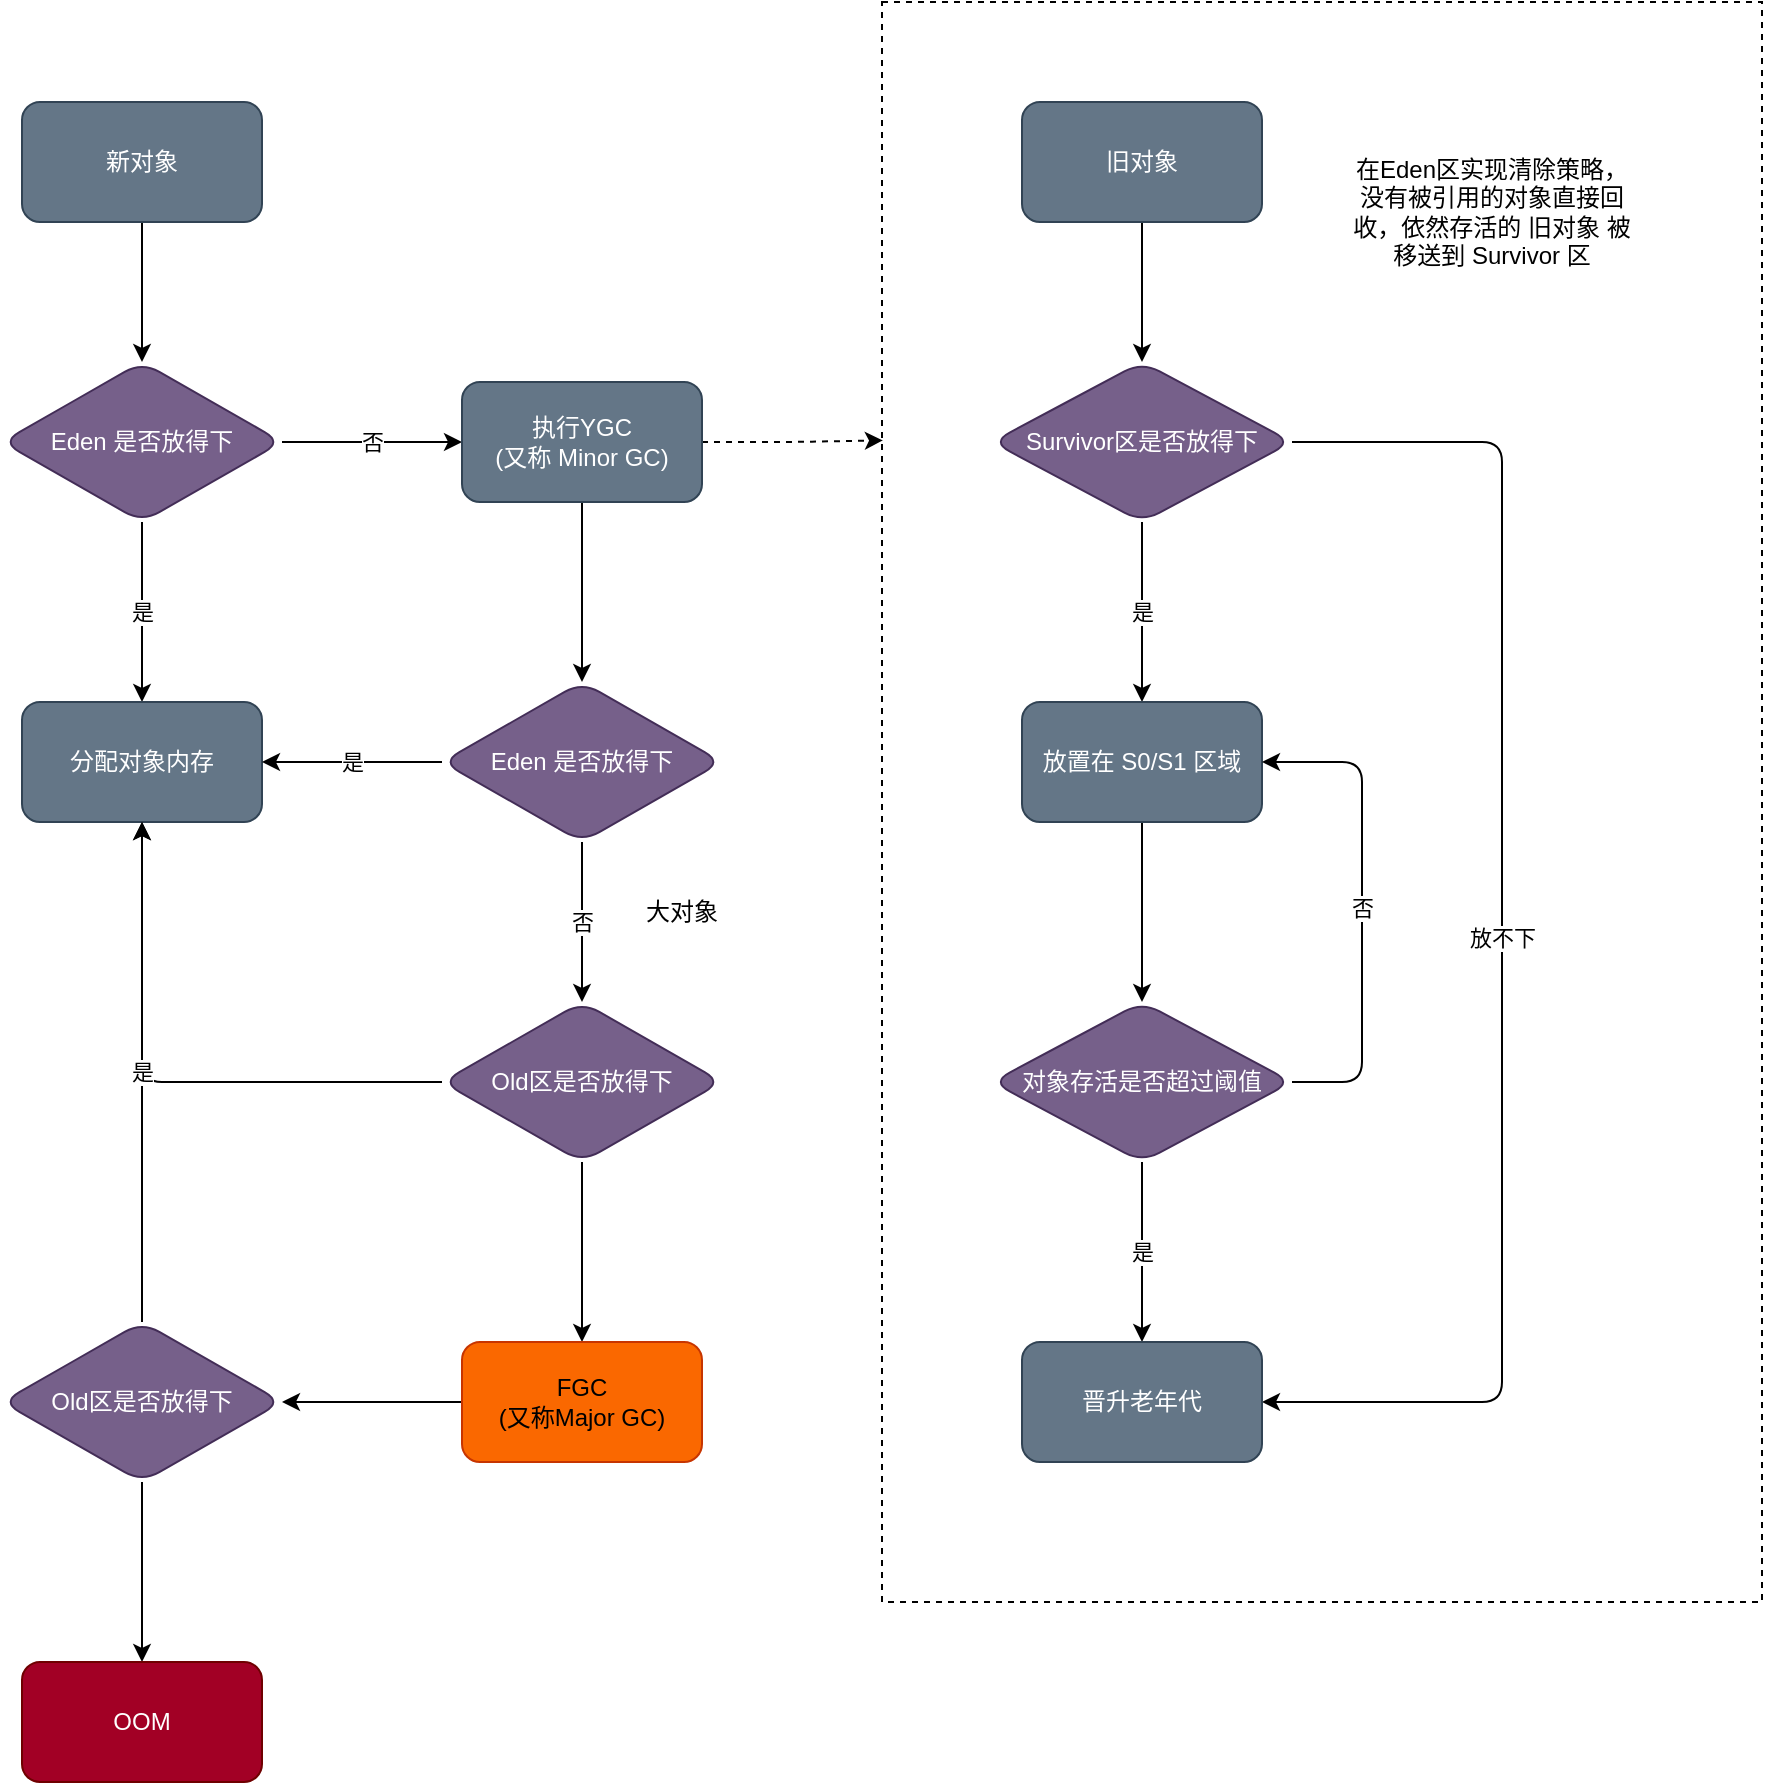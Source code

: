 <mxfile>
    <diagram id="4S29q-7eoYEsWGFi88oo" name="Page-1">
        <mxGraphModel dx="990" dy="1086" grid="1" gridSize="10" guides="1" tooltips="1" connect="1" arrows="1" fold="1" page="1" pageScale="1" pageWidth="850" pageHeight="1100" math="0" shadow="0">
            <root>
                <mxCell id="0"/>
                <mxCell id="1" parent="0"/>
                <mxCell id="47" value="" style="rounded=0;whiteSpace=wrap;html=1;dashed=1;" vertex="1" parent="1">
                    <mxGeometry x="560" y="120" width="440" height="800" as="geometry"/>
                </mxCell>
                <mxCell id="6" value="" style="edgeStyle=none;html=1;" edge="1" parent="1" source="2" target="5">
                    <mxGeometry relative="1" as="geometry"/>
                </mxCell>
                <mxCell id="2" value="新对象" style="rounded=1;whiteSpace=wrap;html=1;fillColor=#647687;strokeColor=#314354;fontColor=#ffffff;" vertex="1" parent="1">
                    <mxGeometry x="130" y="170" width="120" height="60" as="geometry"/>
                </mxCell>
                <mxCell id="8" value="是" style="edgeStyle=none;html=1;" edge="1" parent="1" source="5" target="7">
                    <mxGeometry relative="1" as="geometry"/>
                </mxCell>
                <mxCell id="14" value="否" style="edgeStyle=none;html=1;" edge="1" parent="1" source="5" target="13">
                    <mxGeometry relative="1" as="geometry"/>
                </mxCell>
                <mxCell id="5" value="Eden 是否放得下" style="rhombus;whiteSpace=wrap;html=1;rounded=1;fillColor=#76608a;fontColor=#ffffff;strokeColor=#432D57;" vertex="1" parent="1">
                    <mxGeometry x="120" y="300" width="140" height="80" as="geometry"/>
                </mxCell>
                <mxCell id="7" value="分配对象内存" style="whiteSpace=wrap;html=1;rounded=1;fillColor=#647687;strokeColor=#314354;fontColor=#ffffff;" vertex="1" parent="1">
                    <mxGeometry x="130" y="470" width="120" height="60" as="geometry"/>
                </mxCell>
                <mxCell id="16" value="" style="edgeStyle=none;html=1;" edge="1" parent="1" source="13" target="17">
                    <mxGeometry relative="1" as="geometry">
                        <mxPoint x="432.364" y="444.364" as="targetPoint"/>
                    </mxGeometry>
                </mxCell>
                <mxCell id="49" style="edgeStyle=orthogonalEdgeStyle;html=1;entryX=0.001;entryY=0.274;entryDx=0;entryDy=0;dashed=1;entryPerimeter=0;" edge="1" parent="1" source="13" target="47">
                    <mxGeometry relative="1" as="geometry">
                        <Array as="points">
                            <mxPoint x="515" y="340"/>
                            <mxPoint x="515" y="339"/>
                        </Array>
                    </mxGeometry>
                </mxCell>
                <mxCell id="13" value="执行YGC&lt;br&gt;(又称 Minor GC)" style="rounded=1;whiteSpace=wrap;html=1;fillColor=#647687;strokeColor=#314354;fontColor=#ffffff;" vertex="1" parent="1">
                    <mxGeometry x="350" y="310" width="120" height="60" as="geometry"/>
                </mxCell>
                <mxCell id="18" value="是" style="edgeStyle=none;html=1;entryX=1;entryY=0.5;entryDx=0;entryDy=0;" edge="1" parent="1" source="17" target="7">
                    <mxGeometry relative="1" as="geometry"/>
                </mxCell>
                <mxCell id="20" value="否" style="edgeStyle=none;html=1;" edge="1" parent="1" source="17" target="19">
                    <mxGeometry relative="1" as="geometry"/>
                </mxCell>
                <mxCell id="17" value="Eden 是否放得下" style="rhombus;whiteSpace=wrap;html=1;rounded=1;fillColor=#76608a;fontColor=#ffffff;strokeColor=#432D57;" vertex="1" parent="1">
                    <mxGeometry x="340" y="460" width="140" height="80" as="geometry"/>
                </mxCell>
                <mxCell id="21" value="" style="edgeStyle=orthogonalEdgeStyle;html=1;entryX=0.5;entryY=1;entryDx=0;entryDy=0;" edge="1" parent="1" source="19" target="7">
                    <mxGeometry relative="1" as="geometry"/>
                </mxCell>
                <mxCell id="24" value="" style="edgeStyle=orthogonalEdgeStyle;html=1;" edge="1" parent="1" source="19" target="23">
                    <mxGeometry relative="1" as="geometry"/>
                </mxCell>
                <mxCell id="19" value="Old区是否放得下" style="rhombus;whiteSpace=wrap;html=1;rounded=1;fillColor=#76608a;fontColor=#ffffff;strokeColor=#432D57;" vertex="1" parent="1">
                    <mxGeometry x="340" y="620" width="140" height="80" as="geometry"/>
                </mxCell>
                <mxCell id="22" value="大对象" style="text;html=1;strokeColor=none;fillColor=none;align=center;verticalAlign=middle;whiteSpace=wrap;rounded=0;" vertex="1" parent="1">
                    <mxGeometry x="430" y="560" width="60" height="30" as="geometry"/>
                </mxCell>
                <mxCell id="29" style="edgeStyle=orthogonalEdgeStyle;html=1;entryX=1;entryY=0.5;entryDx=0;entryDy=0;" edge="1" parent="1" source="23" target="27">
                    <mxGeometry relative="1" as="geometry"/>
                </mxCell>
                <mxCell id="23" value="FGC&lt;br&gt;(又称Major GC)" style="whiteSpace=wrap;html=1;rounded=1;fillColor=#fa6800;fontColor=#000000;strokeColor=#C73500;" vertex="1" parent="1">
                    <mxGeometry x="350" y="790" width="120" height="60" as="geometry"/>
                </mxCell>
                <mxCell id="30" value="是" style="edgeStyle=orthogonalEdgeStyle;html=1;entryX=0.5;entryY=1;entryDx=0;entryDy=0;" edge="1" parent="1" source="27" target="7">
                    <mxGeometry relative="1" as="geometry"/>
                </mxCell>
                <mxCell id="34" value="" style="edgeStyle=orthogonalEdgeStyle;html=1;" edge="1" parent="1" source="27" target="33">
                    <mxGeometry relative="1" as="geometry"/>
                </mxCell>
                <mxCell id="27" value="Old区是否放得下" style="rhombus;whiteSpace=wrap;html=1;rounded=1;fillColor=#76608a;fontColor=#ffffff;strokeColor=#432D57;" vertex="1" parent="1">
                    <mxGeometry x="120" y="780" width="140" height="80" as="geometry"/>
                </mxCell>
                <mxCell id="33" value="OOM" style="whiteSpace=wrap;html=1;rounded=1;fillColor=#a20025;fontColor=#ffffff;strokeColor=#6F0000;" vertex="1" parent="1">
                    <mxGeometry x="130" y="950" width="120" height="60" as="geometry"/>
                </mxCell>
                <mxCell id="37" value="" style="edgeStyle=orthogonalEdgeStyle;html=1;" edge="1" parent="1" source="35" target="36">
                    <mxGeometry relative="1" as="geometry"/>
                </mxCell>
                <mxCell id="35" value="旧对象" style="rounded=1;whiteSpace=wrap;html=1;fillColor=#647687;strokeColor=#314354;fontColor=#ffffff;" vertex="1" parent="1">
                    <mxGeometry x="630" y="170" width="120" height="60" as="geometry"/>
                </mxCell>
                <mxCell id="39" value="是" style="edgeStyle=orthogonalEdgeStyle;html=1;" edge="1" parent="1" source="36" target="38">
                    <mxGeometry relative="1" as="geometry"/>
                </mxCell>
                <mxCell id="44" value="放不下" style="edgeStyle=orthogonalEdgeStyle;html=1;entryX=1;entryY=0.5;entryDx=0;entryDy=0;" edge="1" parent="1" source="36" target="42">
                    <mxGeometry relative="1" as="geometry">
                        <Array as="points">
                            <mxPoint x="870" y="340"/>
                            <mxPoint x="870" y="820"/>
                        </Array>
                    </mxGeometry>
                </mxCell>
                <mxCell id="36" value="Survivor区是否放得下" style="rhombus;whiteSpace=wrap;html=1;rounded=1;fillColor=#76608a;fontColor=#ffffff;strokeColor=#432D57;" vertex="1" parent="1">
                    <mxGeometry x="615" y="300" width="150" height="80" as="geometry"/>
                </mxCell>
                <mxCell id="41" value="" style="edgeStyle=orthogonalEdgeStyle;html=1;" edge="1" parent="1" source="38" target="40">
                    <mxGeometry relative="1" as="geometry"/>
                </mxCell>
                <mxCell id="38" value="放置在 S0/S1 区域" style="whiteSpace=wrap;html=1;rounded=1;fillColor=#647687;strokeColor=#314354;fontColor=#ffffff;" vertex="1" parent="1">
                    <mxGeometry x="630" y="470" width="120" height="60" as="geometry"/>
                </mxCell>
                <mxCell id="43" value="是" style="edgeStyle=orthogonalEdgeStyle;html=1;" edge="1" parent="1" source="40" target="42">
                    <mxGeometry relative="1" as="geometry"/>
                </mxCell>
                <mxCell id="45" value="否" style="edgeStyle=orthogonalEdgeStyle;html=1;entryX=1;entryY=0.5;entryDx=0;entryDy=0;" edge="1" parent="1" source="40" target="38">
                    <mxGeometry relative="1" as="geometry">
                        <Array as="points">
                            <mxPoint x="800" y="660"/>
                            <mxPoint x="800" y="500"/>
                        </Array>
                    </mxGeometry>
                </mxCell>
                <mxCell id="40" value="对象存活是否超过阈值" style="rhombus;whiteSpace=wrap;html=1;rounded=1;fillColor=#76608a;fontColor=#ffffff;strokeColor=#432D57;" vertex="1" parent="1">
                    <mxGeometry x="615" y="620" width="150" height="80" as="geometry"/>
                </mxCell>
                <mxCell id="42" value="晋升老年代" style="whiteSpace=wrap;html=1;rounded=1;fillColor=#647687;strokeColor=#314354;fontColor=#ffffff;" vertex="1" parent="1">
                    <mxGeometry x="630" y="790" width="120" height="60" as="geometry"/>
                </mxCell>
                <mxCell id="48" value="在Eden区实现清除策略，没有被引用的对象直接回收，依然存活的 旧对象 被移送到 Survivor 区" style="text;html=1;strokeColor=none;fillColor=none;align=center;verticalAlign=middle;whiteSpace=wrap;rounded=0;dashed=1;" vertex="1" parent="1">
                    <mxGeometry x="790" y="160" width="150" height="130" as="geometry"/>
                </mxCell>
            </root>
        </mxGraphModel>
    </diagram>
</mxfile>